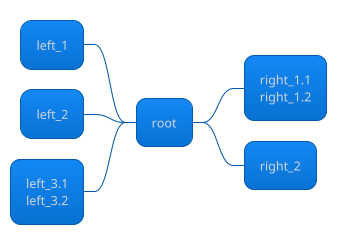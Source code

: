 ' Do not edit
' Theme Gallery
' autogenerated by script
'
@startmindmap
!theme cloudscape-design
+ root
**:right_1.1
right_1.2;
++ right_2

left side

-- left_1
-- left_2
**:left_3.1
left_3.2;
@endmindmap
